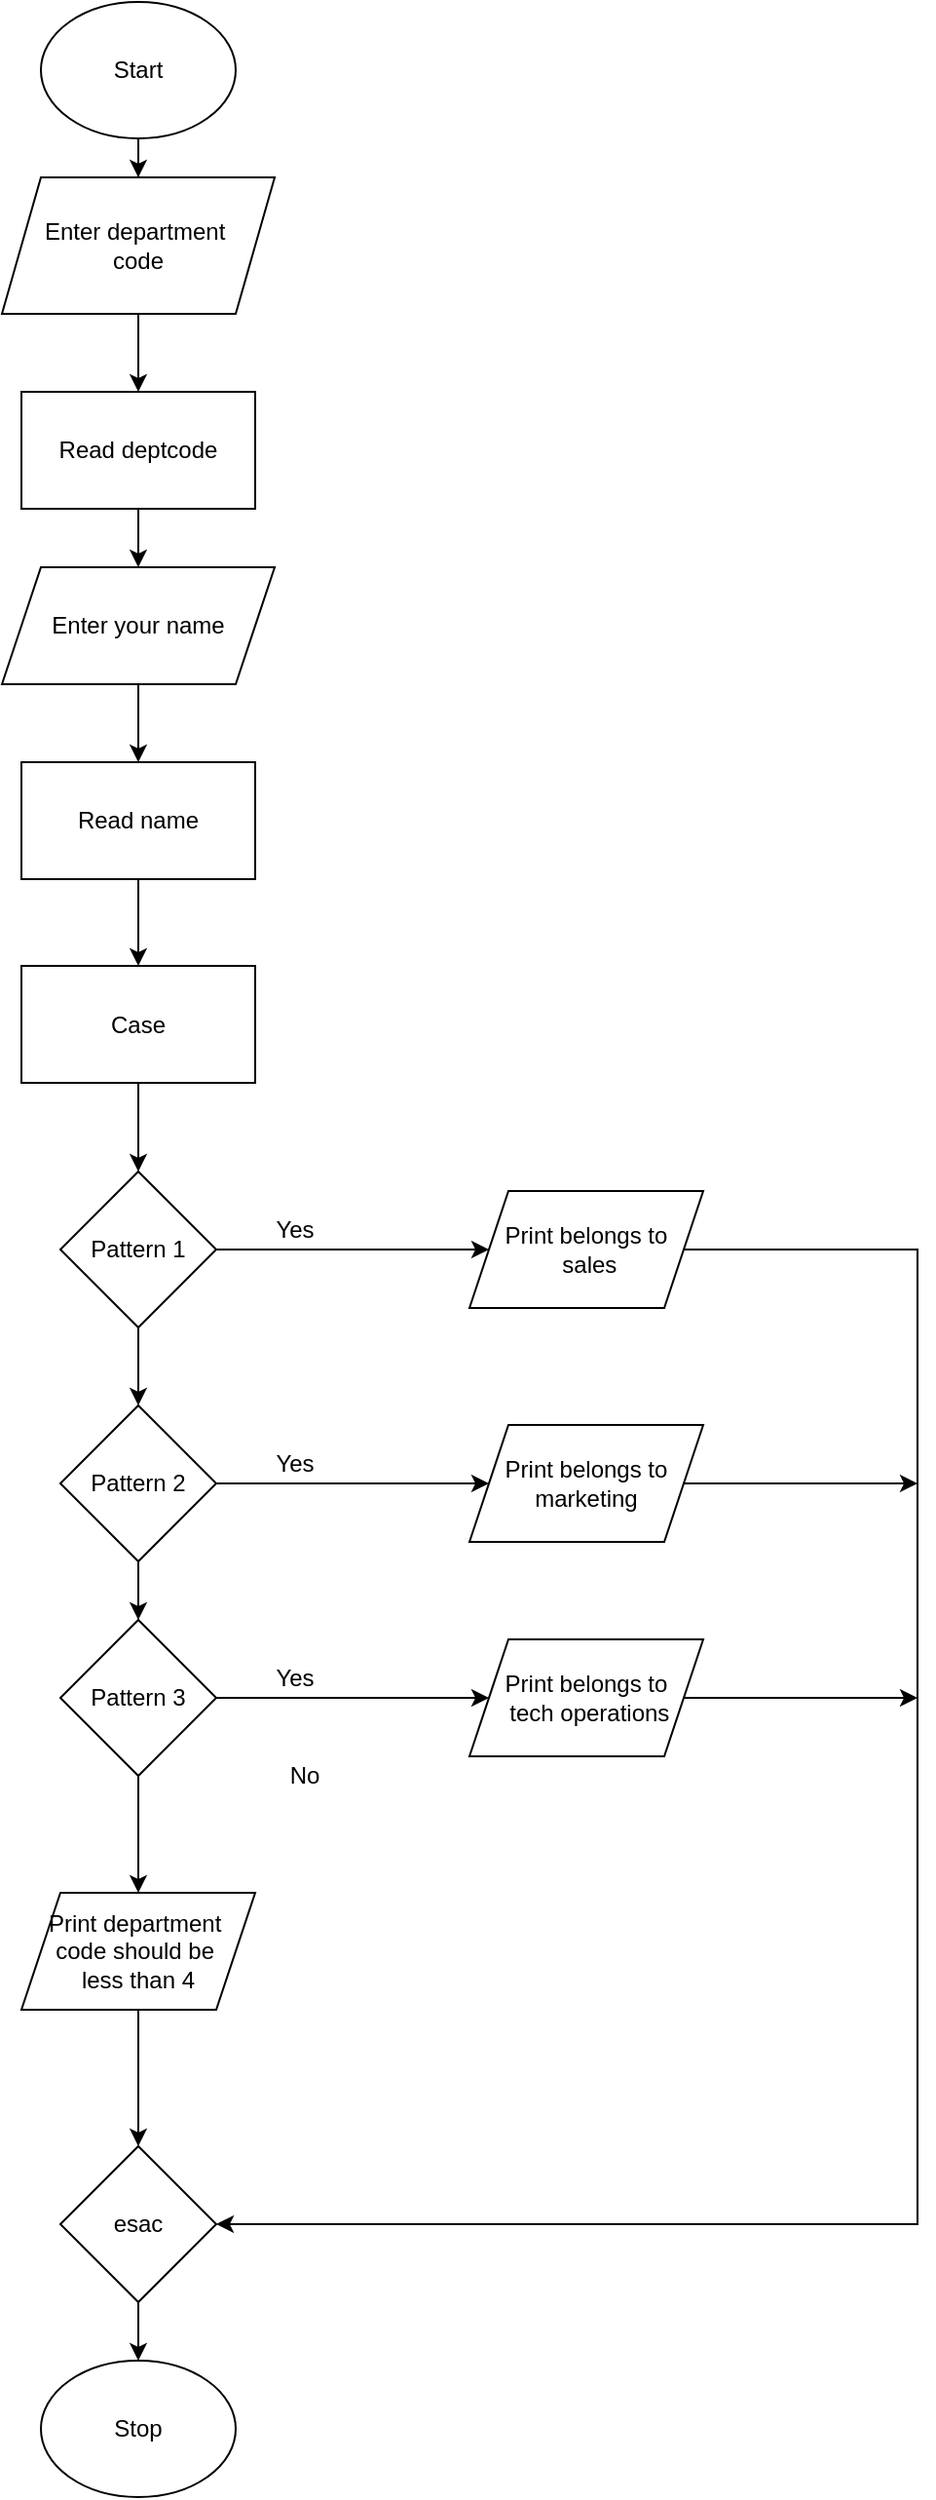 <mxfile version="14.9.6" type="device"><diagram id="C5RBs43oDa-KdzZeNtuy" name="Page-1"><mxGraphModel dx="868" dy="482" grid="1" gridSize="10" guides="1" tooltips="1" connect="1" arrows="1" fold="1" page="1" pageScale="1" pageWidth="827" pageHeight="1169" math="0" shadow="0"><root><mxCell id="WIyWlLk6GJQsqaUBKTNV-0"/><mxCell id="WIyWlLk6GJQsqaUBKTNV-1" parent="WIyWlLk6GJQsqaUBKTNV-0"/><mxCell id="h9zmLCReHXMOugIyipHf-4" value="" style="edgeStyle=orthogonalEdgeStyle;rounded=0;orthogonalLoop=1;jettySize=auto;html=1;" parent="WIyWlLk6GJQsqaUBKTNV-1" source="h9zmLCReHXMOugIyipHf-2" target="h9zmLCReHXMOugIyipHf-3" edge="1"><mxGeometry relative="1" as="geometry"/></mxCell><mxCell id="h9zmLCReHXMOugIyipHf-2" value="Start" style="ellipse;whiteSpace=wrap;html=1;" parent="WIyWlLk6GJQsqaUBKTNV-1" vertex="1"><mxGeometry x="260" y="30" width="100" height="70" as="geometry"/></mxCell><mxCell id="h9zmLCReHXMOugIyipHf-6" value="" style="edgeStyle=orthogonalEdgeStyle;rounded=0;orthogonalLoop=1;jettySize=auto;html=1;" parent="WIyWlLk6GJQsqaUBKTNV-1" source="h9zmLCReHXMOugIyipHf-3" target="h9zmLCReHXMOugIyipHf-5" edge="1"><mxGeometry relative="1" as="geometry"/></mxCell><mxCell id="h9zmLCReHXMOugIyipHf-3" value="Enter department&amp;nbsp;&lt;br&gt;code" style="shape=parallelogram;perimeter=parallelogramPerimeter;whiteSpace=wrap;html=1;fixedSize=1;" parent="WIyWlLk6GJQsqaUBKTNV-1" vertex="1"><mxGeometry x="240" y="120" width="140" height="70" as="geometry"/></mxCell><mxCell id="h9zmLCReHXMOugIyipHf-8" value="" style="edgeStyle=orthogonalEdgeStyle;rounded=0;orthogonalLoop=1;jettySize=auto;html=1;" parent="WIyWlLk6GJQsqaUBKTNV-1" source="h9zmLCReHXMOugIyipHf-5" target="h9zmLCReHXMOugIyipHf-7" edge="1"><mxGeometry relative="1" as="geometry"/></mxCell><mxCell id="h9zmLCReHXMOugIyipHf-5" value="Read deptcode" style="rounded=0;whiteSpace=wrap;html=1;" parent="WIyWlLk6GJQsqaUBKTNV-1" vertex="1"><mxGeometry x="250" y="230" width="120" height="60" as="geometry"/></mxCell><mxCell id="h9zmLCReHXMOugIyipHf-10" value="" style="edgeStyle=orthogonalEdgeStyle;rounded=0;orthogonalLoop=1;jettySize=auto;html=1;" parent="WIyWlLk6GJQsqaUBKTNV-1" source="h9zmLCReHXMOugIyipHf-7" target="h9zmLCReHXMOugIyipHf-9" edge="1"><mxGeometry relative="1" as="geometry"/></mxCell><mxCell id="h9zmLCReHXMOugIyipHf-7" value="Enter your name" style="shape=parallelogram;perimeter=parallelogramPerimeter;whiteSpace=wrap;html=1;fixedSize=1;" parent="WIyWlLk6GJQsqaUBKTNV-1" vertex="1"><mxGeometry x="240" y="320" width="140" height="60" as="geometry"/></mxCell><mxCell id="h9zmLCReHXMOugIyipHf-12" value="" style="edgeStyle=orthogonalEdgeStyle;rounded=0;orthogonalLoop=1;jettySize=auto;html=1;" parent="WIyWlLk6GJQsqaUBKTNV-1" source="h9zmLCReHXMOugIyipHf-9" target="h9zmLCReHXMOugIyipHf-11" edge="1"><mxGeometry relative="1" as="geometry"/></mxCell><mxCell id="h9zmLCReHXMOugIyipHf-9" value="Read name" style="rounded=0;whiteSpace=wrap;html=1;" parent="WIyWlLk6GJQsqaUBKTNV-1" vertex="1"><mxGeometry x="250" y="420" width="120" height="60" as="geometry"/></mxCell><mxCell id="h9zmLCReHXMOugIyipHf-16" value="" style="edgeStyle=orthogonalEdgeStyle;rounded=0;orthogonalLoop=1;jettySize=auto;html=1;" parent="WIyWlLk6GJQsqaUBKTNV-1" source="h9zmLCReHXMOugIyipHf-11" target="h9zmLCReHXMOugIyipHf-13" edge="1"><mxGeometry relative="1" as="geometry"/></mxCell><mxCell id="h9zmLCReHXMOugIyipHf-11" value="Case" style="rounded=0;whiteSpace=wrap;html=1;" parent="WIyWlLk6GJQsqaUBKTNV-1" vertex="1"><mxGeometry x="250" y="524.5" width="120" height="60" as="geometry"/></mxCell><mxCell id="h9zmLCReHXMOugIyipHf-17" value="" style="edgeStyle=orthogonalEdgeStyle;rounded=0;orthogonalLoop=1;jettySize=auto;html=1;" parent="WIyWlLk6GJQsqaUBKTNV-1" source="h9zmLCReHXMOugIyipHf-13" target="h9zmLCReHXMOugIyipHf-14" edge="1"><mxGeometry relative="1" as="geometry"/></mxCell><mxCell id="AN8Y6F6uD5UG4qjokWqF-0" style="edgeStyle=orthogonalEdgeStyle;rounded=0;orthogonalLoop=1;jettySize=auto;html=1;exitX=1;exitY=0.5;exitDx=0;exitDy=0;entryX=0;entryY=0.5;entryDx=0;entryDy=0;" edge="1" parent="WIyWlLk6GJQsqaUBKTNV-1" source="h9zmLCReHXMOugIyipHf-13" target="AN8Y6F6uD5UG4qjokWqF-4"><mxGeometry relative="1" as="geometry"><mxPoint x="470" y="670" as="targetPoint"/></mxGeometry></mxCell><mxCell id="h9zmLCReHXMOugIyipHf-13" value="Pattern 1" style="rhombus;whiteSpace=wrap;html=1;" parent="WIyWlLk6GJQsqaUBKTNV-1" vertex="1"><mxGeometry x="270" y="630" width="80" height="80" as="geometry"/></mxCell><mxCell id="h9zmLCReHXMOugIyipHf-18" value="" style="edgeStyle=orthogonalEdgeStyle;rounded=0;orthogonalLoop=1;jettySize=auto;html=1;" parent="WIyWlLk6GJQsqaUBKTNV-1" source="h9zmLCReHXMOugIyipHf-14" target="h9zmLCReHXMOugIyipHf-15" edge="1"><mxGeometry relative="1" as="geometry"/></mxCell><mxCell id="AN8Y6F6uD5UG4qjokWqF-1" style="edgeStyle=orthogonalEdgeStyle;rounded=0;orthogonalLoop=1;jettySize=auto;html=1;exitX=1;exitY=0.5;exitDx=0;exitDy=0;entryX=0;entryY=0.5;entryDx=0;entryDy=0;" edge="1" parent="WIyWlLk6GJQsqaUBKTNV-1" source="h9zmLCReHXMOugIyipHf-14" target="AN8Y6F6uD5UG4qjokWqF-5"><mxGeometry relative="1" as="geometry"><mxPoint x="480" y="790" as="targetPoint"/></mxGeometry></mxCell><mxCell id="h9zmLCReHXMOugIyipHf-14" value="Pattern 2" style="rhombus;whiteSpace=wrap;html=1;" parent="WIyWlLk6GJQsqaUBKTNV-1" vertex="1"><mxGeometry x="270" y="750" width="80" height="80" as="geometry"/></mxCell><mxCell id="AN8Y6F6uD5UG4qjokWqF-2" style="edgeStyle=orthogonalEdgeStyle;rounded=0;orthogonalLoop=1;jettySize=auto;html=1;exitX=1;exitY=0.5;exitDx=0;exitDy=0;entryX=0;entryY=0.5;entryDx=0;entryDy=0;" edge="1" parent="WIyWlLk6GJQsqaUBKTNV-1" source="h9zmLCReHXMOugIyipHf-15" target="AN8Y6F6uD5UG4qjokWqF-6"><mxGeometry relative="1" as="geometry"><mxPoint x="480" y="900" as="targetPoint"/></mxGeometry></mxCell><mxCell id="AN8Y6F6uD5UG4qjokWqF-20" value="" style="edgeStyle=orthogonalEdgeStyle;rounded=0;orthogonalLoop=1;jettySize=auto;html=1;" edge="1" parent="WIyWlLk6GJQsqaUBKTNV-1" source="h9zmLCReHXMOugIyipHf-15" target="AN8Y6F6uD5UG4qjokWqF-19"><mxGeometry relative="1" as="geometry"/></mxCell><mxCell id="h9zmLCReHXMOugIyipHf-15" value="Pattern 3" style="rhombus;whiteSpace=wrap;html=1;" parent="WIyWlLk6GJQsqaUBKTNV-1" vertex="1"><mxGeometry x="270" y="860" width="80" height="80" as="geometry"/></mxCell><mxCell id="AN8Y6F6uD5UG4qjokWqF-4" value="Print belongs to&lt;br&gt;&amp;nbsp;sales" style="shape=parallelogram;perimeter=parallelogramPerimeter;whiteSpace=wrap;html=1;fixedSize=1;" vertex="1" parent="WIyWlLk6GJQsqaUBKTNV-1"><mxGeometry x="480" y="640" width="120" height="60" as="geometry"/></mxCell><mxCell id="AN8Y6F6uD5UG4qjokWqF-9" style="edgeStyle=orthogonalEdgeStyle;rounded=0;orthogonalLoop=1;jettySize=auto;html=1;" edge="1" parent="WIyWlLk6GJQsqaUBKTNV-1" source="AN8Y6F6uD5UG4qjokWqF-5"><mxGeometry relative="1" as="geometry"><mxPoint x="710" y="790" as="targetPoint"/></mxGeometry></mxCell><mxCell id="AN8Y6F6uD5UG4qjokWqF-5" value="Print belongs to&lt;br&gt;marketing" style="shape=parallelogram;perimeter=parallelogramPerimeter;whiteSpace=wrap;html=1;fixedSize=1;" vertex="1" parent="WIyWlLk6GJQsqaUBKTNV-1"><mxGeometry x="480" y="760" width="120" height="60" as="geometry"/></mxCell><mxCell id="AN8Y6F6uD5UG4qjokWqF-10" style="edgeStyle=orthogonalEdgeStyle;rounded=0;orthogonalLoop=1;jettySize=auto;html=1;" edge="1" parent="WIyWlLk6GJQsqaUBKTNV-1" source="AN8Y6F6uD5UG4qjokWqF-6"><mxGeometry relative="1" as="geometry"><mxPoint x="710" y="900" as="targetPoint"/></mxGeometry></mxCell><mxCell id="AN8Y6F6uD5UG4qjokWqF-6" value="Print belongs to&lt;br&gt;&amp;nbsp;tech operations" style="shape=parallelogram;perimeter=parallelogramPerimeter;whiteSpace=wrap;html=1;fixedSize=1;" vertex="1" parent="WIyWlLk6GJQsqaUBKTNV-1"><mxGeometry x="480" y="870" width="120" height="60" as="geometry"/></mxCell><mxCell id="AN8Y6F6uD5UG4qjokWqF-8" style="edgeStyle=orthogonalEdgeStyle;rounded=0;orthogonalLoop=1;jettySize=auto;html=1;exitX=1;exitY=0.5;exitDx=0;exitDy=0;" edge="1" parent="WIyWlLk6GJQsqaUBKTNV-1" source="AN8Y6F6uD5UG4qjokWqF-4" target="AN8Y6F6uD5UG4qjokWqF-7"><mxGeometry relative="1" as="geometry"><Array as="points"><mxPoint x="710" y="670"/><mxPoint x="710" y="1170"/></Array></mxGeometry></mxCell><mxCell id="AN8Y6F6uD5UG4qjokWqF-15" value="" style="edgeStyle=orthogonalEdgeStyle;rounded=0;orthogonalLoop=1;jettySize=auto;html=1;" edge="1" parent="WIyWlLk6GJQsqaUBKTNV-1" source="AN8Y6F6uD5UG4qjokWqF-7" target="AN8Y6F6uD5UG4qjokWqF-14"><mxGeometry relative="1" as="geometry"/></mxCell><mxCell id="AN8Y6F6uD5UG4qjokWqF-7" value="esac" style="rhombus;whiteSpace=wrap;html=1;" vertex="1" parent="WIyWlLk6GJQsqaUBKTNV-1"><mxGeometry x="270" y="1130" width="80" height="80" as="geometry"/></mxCell><mxCell id="AN8Y6F6uD5UG4qjokWqF-11" value="Yes" style="text;html=1;align=center;verticalAlign=middle;resizable=0;points=[];autosize=1;strokeColor=none;" vertex="1" parent="WIyWlLk6GJQsqaUBKTNV-1"><mxGeometry x="370" y="650" width="40" height="20" as="geometry"/></mxCell><mxCell id="AN8Y6F6uD5UG4qjokWqF-12" value="Yes" style="text;html=1;align=center;verticalAlign=middle;resizable=0;points=[];autosize=1;strokeColor=none;" vertex="1" parent="WIyWlLk6GJQsqaUBKTNV-1"><mxGeometry x="370" y="770" width="40" height="20" as="geometry"/></mxCell><mxCell id="AN8Y6F6uD5UG4qjokWqF-13" value="Yes" style="text;html=1;align=center;verticalAlign=middle;resizable=0;points=[];autosize=1;strokeColor=none;" vertex="1" parent="WIyWlLk6GJQsqaUBKTNV-1"><mxGeometry x="370" y="880" width="40" height="20" as="geometry"/></mxCell><mxCell id="AN8Y6F6uD5UG4qjokWqF-14" value="Stop" style="ellipse;whiteSpace=wrap;html=1;" vertex="1" parent="WIyWlLk6GJQsqaUBKTNV-1"><mxGeometry x="260" y="1240" width="100" height="70" as="geometry"/></mxCell><mxCell id="AN8Y6F6uD5UG4qjokWqF-17" value="No" style="text;html=1;align=center;verticalAlign=middle;resizable=0;points=[];autosize=1;strokeColor=none;" vertex="1" parent="WIyWlLk6GJQsqaUBKTNV-1"><mxGeometry x="380" y="930" width="30" height="20" as="geometry"/></mxCell><mxCell id="AN8Y6F6uD5UG4qjokWqF-21" value="" style="edgeStyle=orthogonalEdgeStyle;rounded=0;orthogonalLoop=1;jettySize=auto;html=1;" edge="1" parent="WIyWlLk6GJQsqaUBKTNV-1" source="AN8Y6F6uD5UG4qjokWqF-19" target="AN8Y6F6uD5UG4qjokWqF-7"><mxGeometry relative="1" as="geometry"/></mxCell><mxCell id="AN8Y6F6uD5UG4qjokWqF-19" value="Print department&amp;nbsp;&lt;br&gt;code should be&amp;nbsp;&lt;br&gt;less than 4" style="shape=parallelogram;perimeter=parallelogramPerimeter;whiteSpace=wrap;html=1;fixedSize=1;" vertex="1" parent="WIyWlLk6GJQsqaUBKTNV-1"><mxGeometry x="250" y="1000" width="120" height="60" as="geometry"/></mxCell></root></mxGraphModel></diagram></mxfile>